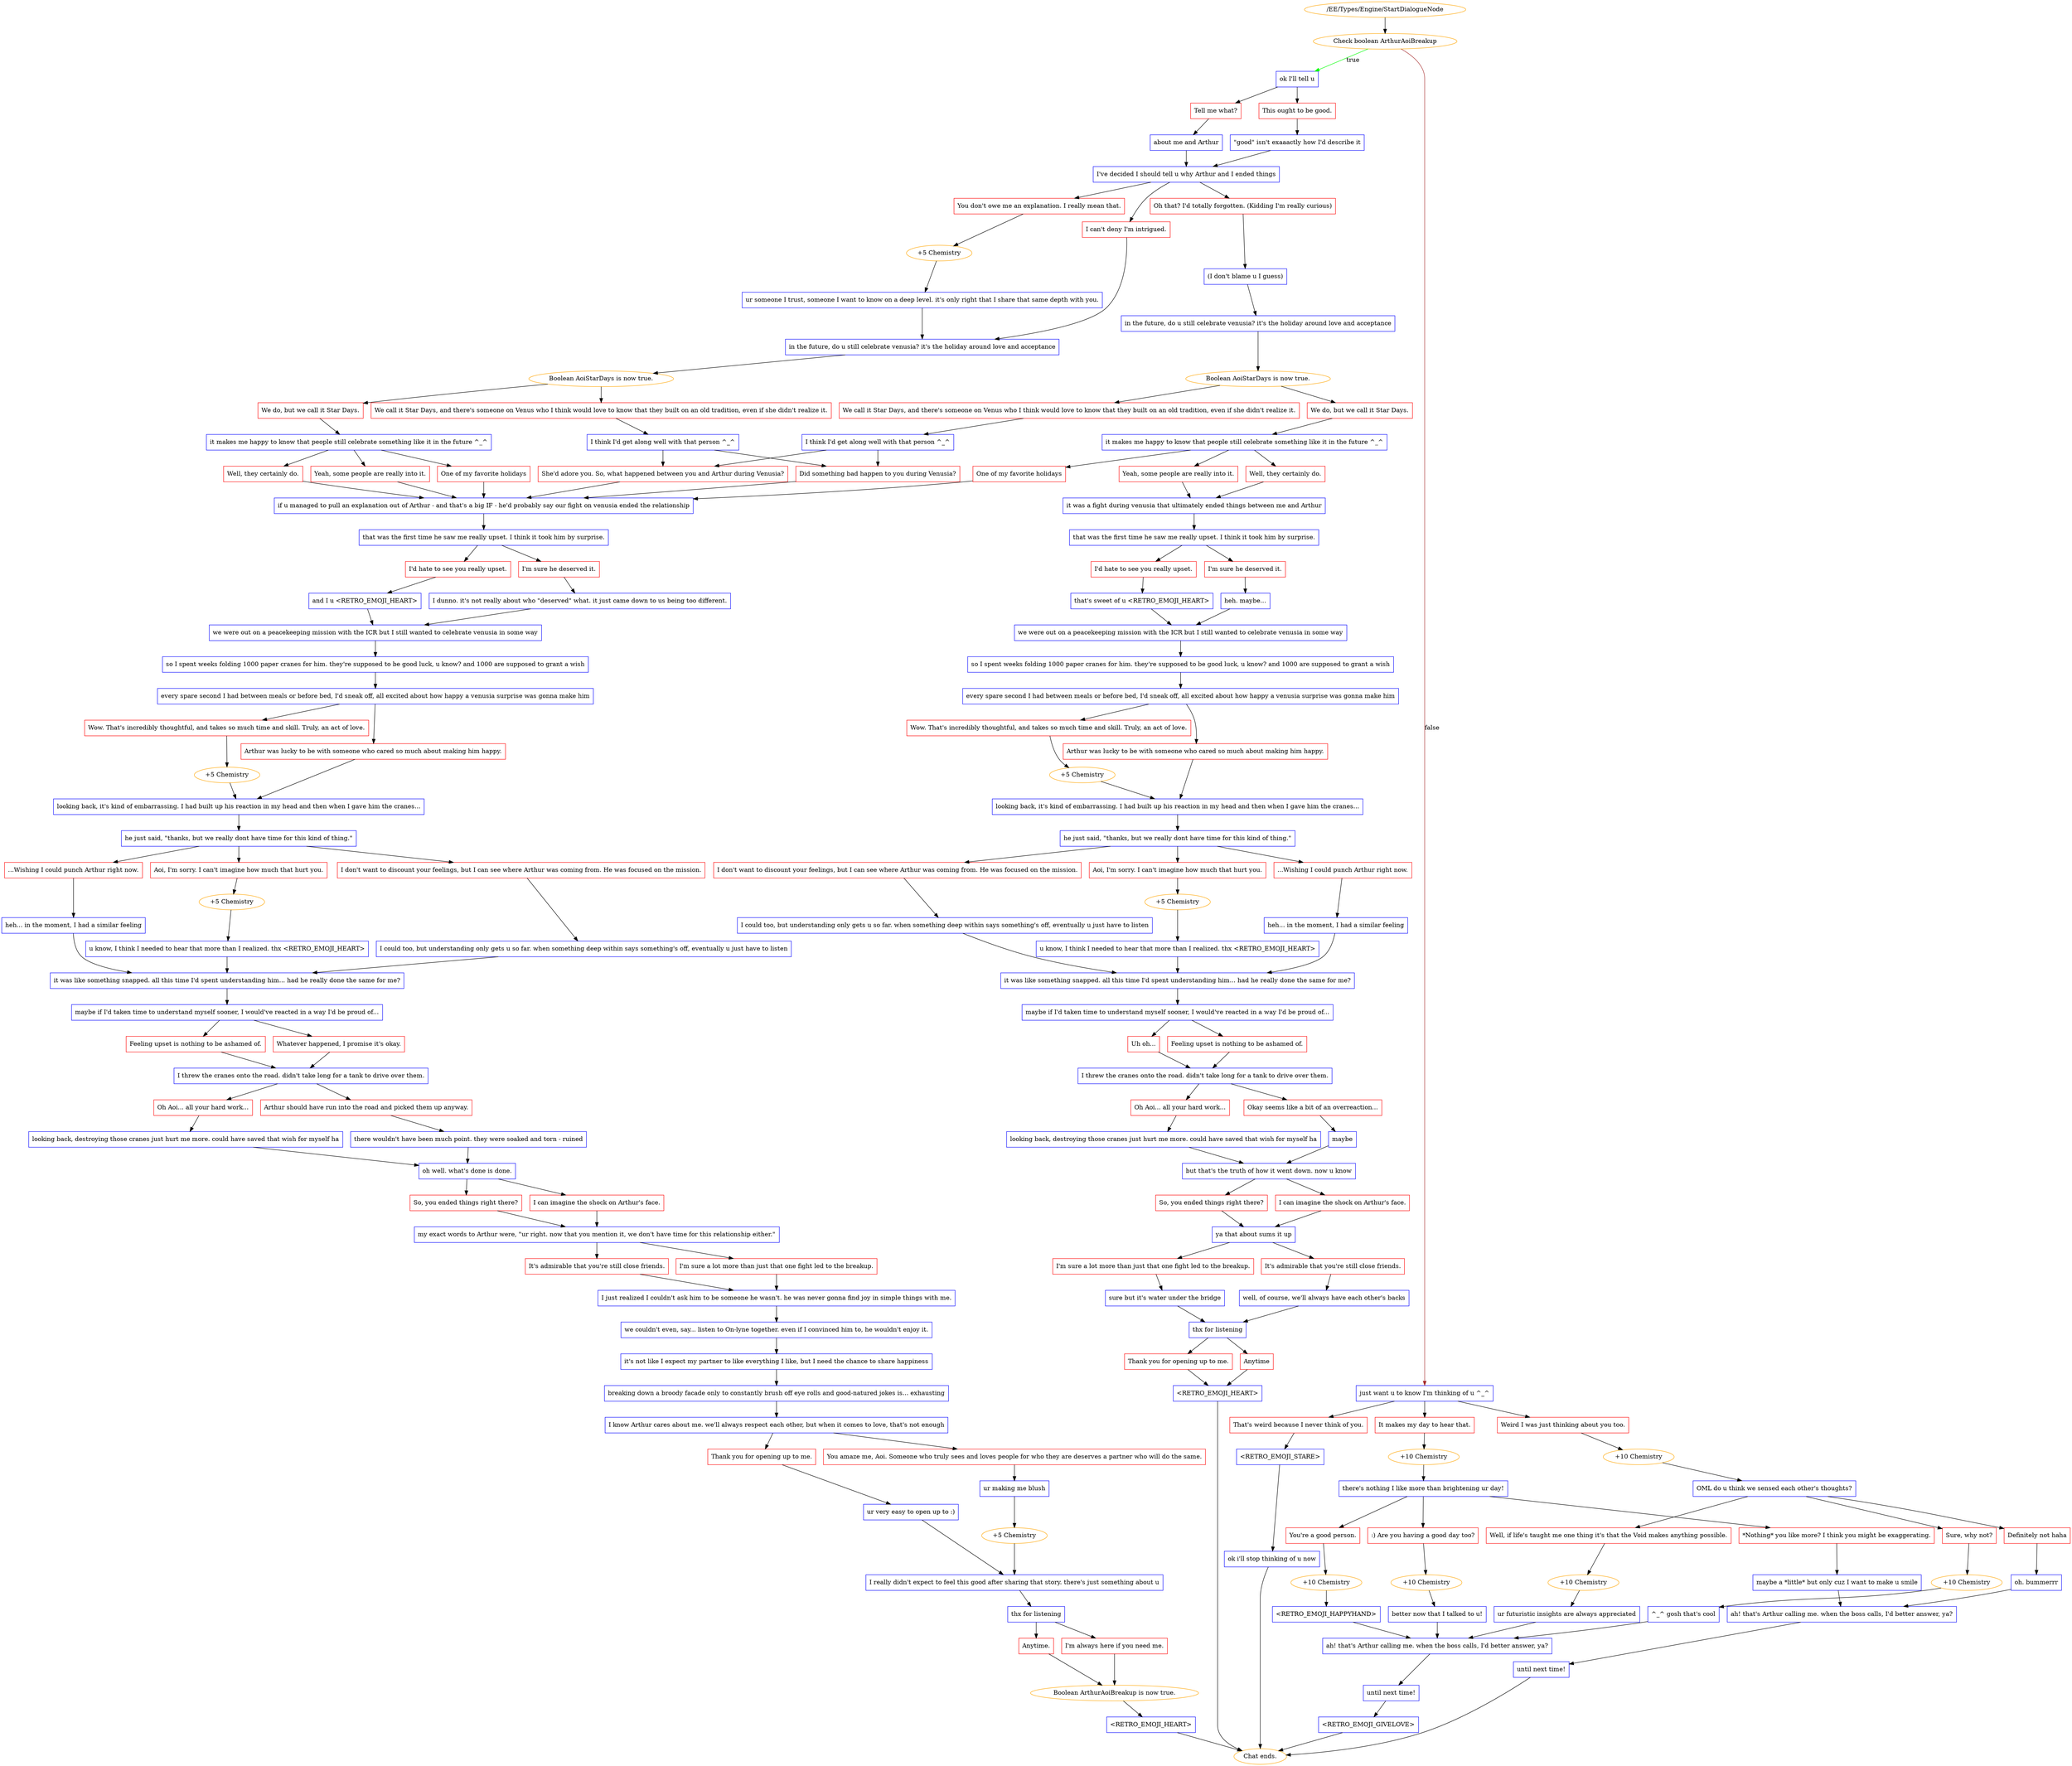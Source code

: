 digraph {
	1767 [label="/EE/Types/Engine/StartDialogueNode",color=orange];
		1767 -> 2662;
	2662 [label="Check boolean ArthurAoiBreakup",color=orange];
		2662 -> 2663 [label=true,color=green];
		2662 -> 2791 [label=false,color=brown];
	2663 [label="ok I'll tell u",shape=box,color=blue];
		2663 -> 2665;
		2663 -> 2666;
	2791 [label="just want u to know I'm thinking of u ^_^",shape=box,color=blue];
		2791 -> 2794;
		2791 -> 2793;
		2791 -> 2792;
	2665 [label="Tell me what?",shape=box,color=red];
		2665 -> 2664;
	2666 [label="This ought to be good.",shape=box,color=red];
		2666 -> 2667;
	2794 [label="It makes my day to hear that.",shape=box,color=red];
		2794 -> 2801;
	2793 [label="Weird I was just thinking about you too.",shape=box,color=red];
		2793 -> 2798;
	2792 [label="That's weird because I never think of you.",shape=box,color=red];
		2792 -> 2795;
	2664 [label="about me and Arthur",shape=box,color=blue];
		2664 -> 2668;
	2667 [label="\"good\" isn't exaaactly how I'd describe it",shape=box,color=blue];
		2667 -> 2668;
	2801 [label="+10 Chemistry",color=orange];
		2801 -> 2800;
	2798 [label="+10 Chemistry",color=orange];
		2798 -> 2799;
	2795 [label="<RETRO_EMOJI_STARE>",shape=box,color=blue];
		2795 -> 2796;
	2668 [label="I've decided I should tell u why Arthur and I ended things",shape=box,color=blue];
		2668 -> 2669;
		2668 -> 2670;
		2668 -> 2674;
	2800 [label="there's nothing I like more than brightening ur day!",shape=box,color=blue];
		2800 -> 2812;
		2800 -> 2810;
		2800 -> 2817;
	2799 [label="OML do u think we sensed each other's thoughts?",shape=box,color=blue];
		2799 -> 2802;
		2799 -> 2803;
		2799 -> 2804;
	2796 [label="ok i'll stop thinking of u now",shape=box,color=blue];
		2796 -> "Chat ends.";
	2669 [label="You don't owe me an explanation. I really mean that.",shape=box,color=red];
		2669 -> 2671;
	2670 [label="I can't deny I'm intrigued.",shape=box,color=red];
		2670 -> 2673;
	2674 [label="Oh that? I'd totally forgotten. (Kidding I'm really curious)",shape=box,color=red];
		2674 -> 2675;
	2812 [label="You're a good person.",shape=box,color=red];
		2812 -> 2809;
	2810 [label=":) Are you having a good day too?",shape=box,color=red];
		2810 -> 2813;
	2817 [label="*Nothing* you like more? I think you might be exaggerating.",shape=box,color=red];
		2817 -> 2816;
	2802 [label="Definitely not haha",shape=box,color=red];
		2802 -> 2815;
	2803 [label="Well, if life's taught me one thing it's that the Void makes anything possible.",shape=box,color=red];
		2803 -> 2805;
	2804 [label="Sure, why not?",shape=box,color=red];
		2804 -> 2807;
	"Chat ends." [color=orange];
	2671 [label="+5 Chemistry",color=orange];
		2671 -> 2672;
	2673 [label="in the future, do u still celebrate venusia? it's the holiday around love and acceptance",shape=box,color=blue];
		2673 -> 2677;
	2675 [label="(I don't blame u I guess)",shape=box,color=blue];
		2675 -> 2676;
	2809 [label="+10 Chemistry",color=orange];
		2809 -> 2811;
	2813 [label="+10 Chemistry",color=orange];
		2813 -> 2814;
	2816 [label="maybe a *little* but only cuz I want to make u smile",shape=box,color=blue];
		2816 -> 2824;
	2815 [label="oh. bummerrr",shape=box,color=blue];
		2815 -> 2824;
	2805 [label="+10 Chemistry",color=orange];
		2805 -> 2806;
	2807 [label="+10 Chemistry",color=orange];
		2807 -> 2808;
	2672 [label="ur someone I trust, someone I want to know on a deep level. it's only right that I share that same depth with you.",shape=box,color=blue];
		2672 -> 2673;
	2677 [label="Boolean AoiStarDays is now true.",color=orange];
		2677 -> 2679;
		2677 -> 2680;
	2676 [label="in the future, do u still celebrate venusia? it's the holiday around love and acceptance",shape=box,color=blue];
		2676 -> 2678;
	2811 [label="<RETRO_EMOJI_HAPPYHAND>",shape=box,color=blue];
		2811 -> 2818;
	2814 [label="better now that I talked to u!",shape=box,color=blue];
		2814 -> 2818;
	2824 [label="ah! that's Arthur calling me. when the boss calls, I'd better answer, ya?",shape=box,color=blue];
		2824 -> 2822;
	2806 [label="ur futuristic insights are always appreciated",shape=box,color=blue];
		2806 -> 2818;
	2808 [label="^_^ gosh that's cool",shape=box,color=blue];
		2808 -> 2818;
	2679 [label="We do, but we call it Star Days.",shape=box,color=red];
		2679 -> 2683;
	2680 [label="We call it Star Days, and there's someone on Venus who I think would love to know that they built on an old tradition, even if she didn't realize it.",shape=box,color=red];
		2680 -> 2684;
	2678 [label="Boolean AoiStarDays is now true.",color=orange];
		2678 -> 2682;
		2678 -> 2681;
	2818 [label="ah! that's Arthur calling me. when the boss calls, I'd better answer, ya?",shape=box,color=blue];
		2818 -> 2819;
	2822 [label="until next time!",shape=box,color=blue];
		2822 -> "Chat ends.";
	2683 [label="it makes me happy to know that people still celebrate something like it in the future ^_^",shape=box,color=blue];
		2683 -> 2687;
		2683 -> 2688;
		2683 -> 2689;
	2684 [label="I think I'd get along well with that person ^_^",shape=box,color=blue];
		2684 -> 2690;
		2684 -> 2691;
	2682 [label="We do, but we call it Star Days.",shape=box,color=red];
		2682 -> 2686;
	2681 [label="We call it Star Days, and there's someone on Venus who I think would love to know that they built on an old tradition, even if she didn't realize it.",shape=box,color=red];
		2681 -> 2685;
	2819 [label="until next time!",shape=box,color=blue];
		2819 -> 2820;
	"Chat ends." [color=orange];
	2687 [label="Well, they certainly do.",shape=box,color=red];
		2687 -> 2695;
	2688 [label="Yeah, some people are really into it.",shape=box,color=red];
		2688 -> 2695;
	2689 [label="One of my favorite holidays",shape=box,color=red];
		2689 -> 2695;
	2690 [label="She'd adore you. So, what happened between you and Arthur during Venusia?",shape=box,color=red];
		2690 -> 2695;
	2691 [label="Did something bad happen to you during Venusia?",shape=box,color=red];
		2691 -> 2695;
	2686 [label="it makes me happy to know that people still celebrate something like it in the future ^_^",shape=box,color=blue];
		2686 -> 2694;
		2686 -> 2693;
		2686 -> 2692;
	2685 [label="I think I'd get along well with that person ^_^",shape=box,color=blue];
		2685 -> 2690;
		2685 -> 2691;
	2820 [label="<RETRO_EMOJI_GIVELOVE>",shape=box,color=blue];
		2820 -> "Chat ends.";
	2695 [label="if u managed to pull an explanation out of Arthur - and that's a big IF - he'd probably say our fight on venusia ended the relationship",shape=box,color=blue];
		2695 -> 2697;
	2694 [label="One of my favorite holidays",shape=box,color=red];
		2694 -> 2695;
	2693 [label="Yeah, some people are really into it.",shape=box,color=red];
		2693 -> 2696;
	2692 [label="Well, they certainly do.",shape=box,color=red];
		2692 -> 2696;
	"Chat ends." [color=orange];
	2697 [label="that was the first time he saw me really upset. I think it took him by surprise.",shape=box,color=blue];
		2697 -> 2699;
		2697 -> 2700;
	2696 [label="it was a fight during venusia that ultimately ended things between me and Arthur",shape=box,color=blue];
		2696 -> 2698;
	2699 [label="I'd hate to see you really upset.",shape=box,color=red];
		2699 -> 2708;
	2700 [label="I'm sure he deserved it.",shape=box,color=red];
		2700 -> 2707;
	2698 [label="that was the first time he saw me really upset. I think it took him by surprise.",shape=box,color=blue];
		2698 -> 2702;
		2698 -> 2701;
	2708 [label="and I u <RETRO_EMOJI_HEART>",shape=box,color=blue];
		2708 -> 2709;
	2707 [label="I dunno. it's not really about who \"deserved\" what. it just came down to us being too different.",shape=box,color=blue];
		2707 -> 2709;
	2702 [label="I'd hate to see you really upset.",shape=box,color=red];
		2702 -> 2704;
	2701 [label="I'm sure he deserved it.",shape=box,color=red];
		2701 -> 2703;
	2709 [label="we were out on a peacekeeping mission with the ICR but I still wanted to celebrate venusia in some way",shape=box,color=blue];
		2709 -> 2710;
	2704 [label="that's sweet of u <RETRO_EMOJI_HEART>",shape=box,color=blue];
		2704 -> 2705;
	2703 [label="heh. maybe...",shape=box,color=blue];
		2703 -> 2705;
	2710 [label="so I spent weeks folding 1000 paper cranes for him. they're supposed to be good luck, u know? and 1000 are supposed to grant a wish",shape=box,color=blue];
		2710 -> 2711;
	2705 [label="we were out on a peacekeeping mission with the ICR but I still wanted to celebrate venusia in some way",shape=box,color=blue];
		2705 -> 2706;
	2711 [label="every spare second I had between meals or before bed, I'd sneak off, all excited about how happy a venusia surprise was gonna make him",shape=box,color=blue];
		2711 -> 2712;
		2711 -> 2713;
	2706 [label="so I spent weeks folding 1000 paper cranes for him. they're supposed to be good luck, u know? and 1000 are supposed to grant a wish",shape=box,color=blue];
		2706 -> 2737;
	2712 [label="Wow. That's incredibly thoughtful, and takes so much time and skill. Truly, an act of love.",shape=box,color=red];
		2712 -> 2714;
	2713 [label="Arthur was lucky to be with someone who cared so much about making him happy.",shape=box,color=red];
		2713 -> 2715;
	2737 [label="every spare second I had between meals or before bed, I'd sneak off, all excited about how happy a venusia surprise was gonna make him",shape=box,color=blue];
		2737 -> 2725;
		2737 -> 2735;
	2714 [label="+5 Chemistry",color=orange];
		2714 -> 2715;
	2715 [label="looking back, it's kind of embarrassing. I had built up his reaction in my head and then when I gave him the cranes...",shape=box,color=blue];
		2715 -> 2716;
	2725 [label="Wow. That's incredibly thoughtful, and takes so much time and skill. Truly, an act of love.",shape=box,color=red];
		2725 -> 2726;
	2735 [label="Arthur was lucky to be with someone who cared so much about making him happy.",shape=box,color=red];
		2735 -> 2727;
	2716 [label="he just said, \"thanks, but we really dont have time for this kind of thing.\"",shape=box,color=blue];
		2716 -> 2719;
		2716 -> 2718;
		2716 -> 2717;
	2726 [label="+5 Chemistry",color=orange];
		2726 -> 2727;
	2727 [label="looking back, it's kind of embarrassing. I had built up his reaction in my head and then when I gave him the cranes...",shape=box,color=blue];
		2727 -> 2728;
	2719 [label="...Wishing I could punch Arthur right now.",shape=box,color=red];
		2719 -> 2722;
	2718 [label="Aoi, I'm sorry. I can't imagine how much that hurt you.",shape=box,color=red];
		2718 -> 2721;
	2717 [label="I don't want to discount your feelings, but I can see where Arthur was coming from. He was focused on the mission.",shape=box,color=red];
		2717 -> 2720;
	2728 [label="he just said, \"thanks, but we really dont have time for this kind of thing.\"",shape=box,color=blue];
		2728 -> 2738;
		2728 -> 2736;
		2728 -> 2731;
	2722 [label="heh... in the moment, I had a similar feeling",shape=box,color=blue];
		2722 -> 2724;
	2721 [label="+5 Chemistry",color=orange];
		2721 -> 2723;
	2720 [label="I could too, but understanding only gets u so far. when something deep within says something's off, eventually u just have to listen",shape=box,color=blue];
		2720 -> 2724;
	2738 [label="I don't want to discount your feelings, but I can see where Arthur was coming from. He was focused on the mission.",shape=box,color=red];
		2738 -> 2730;
	2736 [label="Aoi, I'm sorry. I can't imagine how much that hurt you.",shape=box,color=red];
		2736 -> 2734;
	2731 [label="...Wishing I could punch Arthur right now.",shape=box,color=red];
		2731 -> 2732;
	2724 [label="it was like something snapped. all this time I'd spent understanding him... had he really done the same for me?",shape=box,color=blue];
		2724 -> 2739;
	2723 [label="u know, I think I needed to hear that more than I realized. thx <RETRO_EMOJI_HEART>",shape=box,color=blue];
		2723 -> 2724;
	2730 [label="I could too, but understanding only gets u so far. when something deep within says something's off, eventually u just have to listen",shape=box,color=blue];
		2730 -> 2729;
	2734 [label="+5 Chemistry",color=orange];
		2734 -> 2733;
	2732 [label="heh... in the moment, I had a similar feeling",shape=box,color=blue];
		2732 -> 2729;
	2739 [label="maybe if I'd taken time to understand myself sooner, I would've reacted in a way I'd be proud of...",shape=box,color=blue];
		2739 -> 2740;
		2739 -> 2741;
	2729 [label="it was like something snapped. all this time I'd spent understanding him... had he really done the same for me?",shape=box,color=blue];
		2729 -> 2754;
	2733 [label="u know, I think I needed to hear that more than I realized. thx <RETRO_EMOJI_HEART>",shape=box,color=blue];
		2733 -> 2729;
	2740 [label="Feeling upset is nothing to be ashamed of.",shape=box,color=red];
		2740 -> 2742;
	2741 [label="Whatever happened, I promise it's okay.",shape=box,color=red];
		2741 -> 2742;
	2754 [label="maybe if I'd taken time to understand myself sooner, I would've reacted in a way I'd be proud of...",shape=box,color=blue];
		2754 -> 2756;
		2754 -> 2767;
	2742 [label="I threw the cranes onto the road. didn't take long for a tank to drive over them.",shape=box,color=blue];
		2742 -> 2744;
		2742 -> 2743;
	2756 [label="Uh oh...",shape=box,color=red];
		2756 -> 2766;
	2767 [label="Feeling upset is nothing to be ashamed of.",shape=box,color=red];
		2767 -> 2766;
	2744 [label="Oh Aoi... all your hard work...",shape=box,color=red];
		2744 -> 2745;
	2743 [label="Arthur should have run into the road and picked them up anyway.",shape=box,color=red];
		2743 -> 2746;
	2766 [label="I threw the cranes onto the road. didn't take long for a tank to drive over them.",shape=box,color=blue];
		2766 -> 2764;
		2766 -> 2765;
	2745 [label="looking back, destroying those cranes just hurt me more. could have saved that wish for myself ha",shape=box,color=blue];
		2745 -> 2747;
	2746 [label="there wouldn't have been much point. they were soaked and torn - ruined",shape=box,color=blue];
		2746 -> 2747;
	2764 [label="Oh Aoi... all your hard work...",shape=box,color=red];
		2764 -> 2763;
	2765 [label="Okay seems like a bit of an overreaction...",shape=box,color=red];
		2765 -> 2762;
	2747 [label="oh well. what's done is done.",shape=box,color=blue];
		2747 -> 2748;
		2747 -> 2749;
	2763 [label="looking back, destroying those cranes just hurt me more. could have saved that wish for myself ha",shape=box,color=blue];
		2763 -> 2761;
	2762 [label="maybe",shape=box,color=blue];
		2762 -> 2761;
	2748 [label="So, you ended things right there?",shape=box,color=red];
		2748 -> 2750;
	2749 [label="I can imagine the shock on Arthur's face.",shape=box,color=red];
		2749 -> 2750;
	2761 [label="but that's the truth of how it went down. now u know",shape=box,color=blue];
		2761 -> 2760;
		2761 -> 2759;
	2750 [label="my exact words to Arthur were, \"ur right. now that you mention it, we don't have time for this relationship either.\"",shape=box,color=blue];
		2750 -> 2751;
		2750 -> 2753;
	2760 [label="So, you ended things right there?",shape=box,color=red];
		2760 -> 2758;
	2759 [label="I can imagine the shock on Arthur's face.",shape=box,color=red];
		2759 -> 2758;
	2751 [label="It's admirable that you're still close friends.",shape=box,color=red];
		2751 -> 2752;
	2753 [label="I'm sure a lot more than just that one fight led to the breakup.",shape=box,color=red];
		2753 -> 2752;
	2758 [label="ya that about sums it up",shape=box,color=blue];
		2758 -> 2757;
		2758 -> 2755;
	2752 [label="I just realized I couldn't ask him to be someone he wasn't. he was never gonna find joy in simple things with me.",shape=box,color=blue];
		2752 -> 2770;
	2757 [label="It's admirable that you're still close friends.",shape=box,color=red];
		2757 -> 2769;
	2755 [label="I'm sure a lot more than just that one fight led to the breakup.",shape=box,color=red];
		2755 -> 2768;
	2770 [label="we couldn't even, say... listen to On-lyne together. even if I convinced him to, he wouldn't enjoy it.",shape=box,color=blue];
		2770 -> 2771;
	2769 [label="well, of course, we'll always have each other's backs",shape=box,color=blue];
		2769 -> 2772;
	2768 [label="sure but it's water under the bridge",shape=box,color=blue];
		2768 -> 2772;
	2771 [label="it's not like I expect my partner to like everything I like, but I need the chance to share happiness",shape=box,color=blue];
		2771 -> 2777;
	2772 [label="thx for listening",shape=box,color=blue];
		2772 -> 2773;
		2772 -> 2774;
	2777 [label="breaking down a broody facade only to constantly brush off eye rolls and good-natured jokes is... exhausting",shape=box,color=blue];
		2777 -> 2778;
	2773 [label="Anytime",shape=box,color=red];
		2773 -> 2775;
	2774 [label="Thank you for opening up to me.",shape=box,color=red];
		2774 -> 2775;
	2778 [label="I know Arthur cares about me. we'll always respect each other, but when it comes to love, that's not enough",shape=box,color=blue];
		2778 -> 2779;
		2778 -> 2780;
	2775 [label="<RETRO_EMOJI_HEART>",shape=box,color=blue];
		2775 -> "Chat ends.";
	2779 [label="Thank you for opening up to me.",shape=box,color=red];
		2779 -> 2781;
	2780 [label="You amaze me, Aoi. Someone who truly sees and loves people for who they are deserves a partner who will do the same.",shape=box,color=red];
		2780 -> 2782;
	"Chat ends." [color=orange];
	2781 [label="ur very easy to open up to :)",shape=box,color=blue];
		2781 -> 2784;
	2782 [label="ur making me blush",shape=box,color=blue];
		2782 -> 2783;
	2784 [label="I really didn't expect to feel this good after sharing that story. there's just something about u",shape=box,color=blue];
		2784 -> 2785;
	2783 [label="+5 Chemistry",color=orange];
		2783 -> 2784;
	2785 [label="thx for listening",shape=box,color=blue];
		2785 -> 2786;
		2785 -> 2787;
	2786 [label="I'm always here if you need me.",shape=box,color=red];
		2786 -> 2788;
	2787 [label="Anytime.",shape=box,color=red];
		2787 -> 2788;
	2788 [label="Boolean ArthurAoiBreakup is now true.",color=orange];
		2788 -> 2789;
	2789 [label="<RETRO_EMOJI_HEART>",shape=box,color=blue];
		2789 -> "Chat ends.";
	"Chat ends." [color=orange];
}